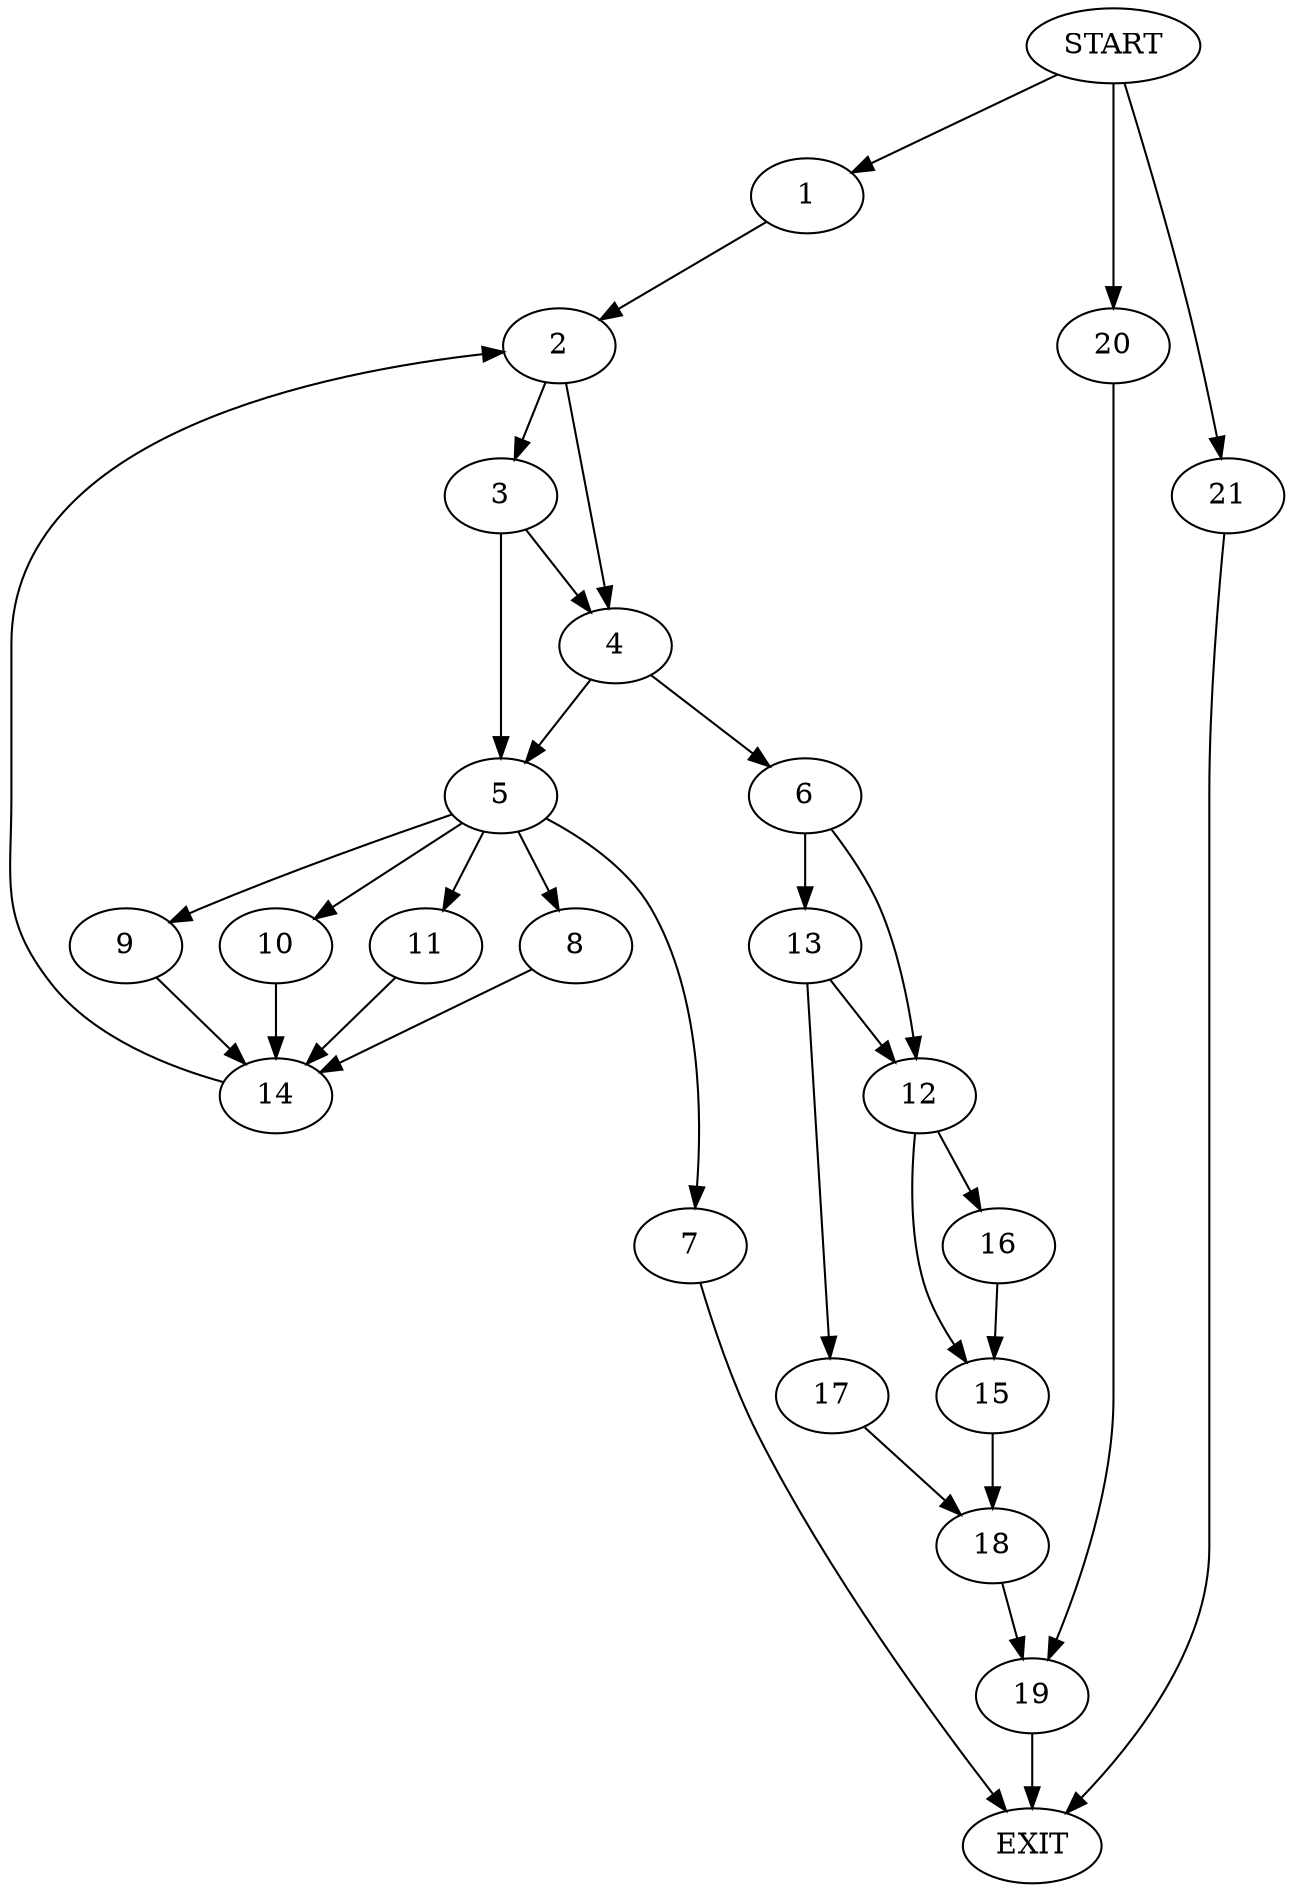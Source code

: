 digraph {
0 [label="START"];
1;
2;
3;
4;
5;
6;
7;
8;
9;
10;
11;
12;
13;
14;
15;
16;
17;
18;
19;
20;
21;
22 [label="EXIT"];
0 -> 1;
1 -> 2;
2 -> 3;
2 -> 4;
3 -> 4;
3 -> 5;
4 -> 6;
4 -> 5;
5 -> 7;
5 -> 8;
5 -> 9;
5 -> 10;
5 -> 11;
6 -> 12;
6 -> 13;
10 -> 14;
11 -> 14;
9 -> 14;
7 -> 22;
8 -> 14;
14 -> 2;
12 -> 15;
12 -> 16;
13 -> 12;
13 -> 17;
17 -> 18;
18 -> 19;
15 -> 18;
16 -> 15;
19 -> 22;
0 -> 20;
20 -> 19;
0 -> 21;
21 -> 22;
}